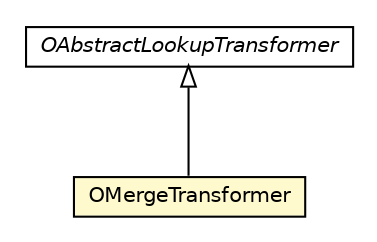 #!/usr/local/bin/dot
#
# Class diagram 
# Generated by UMLGraph version R5_6-24-gf6e263 (http://www.umlgraph.org/)
#

digraph G {
	edge [fontname="Helvetica",fontsize=10,labelfontname="Helvetica",labelfontsize=10];
	node [fontname="Helvetica",fontsize=10,shape=plaintext];
	nodesep=0.25;
	ranksep=0.5;
	// com.orientechnologies.orient.etl.transformer.OAbstractLookupTransformer
	c2487400 [label=<<table title="com.orientechnologies.orient.etl.transformer.OAbstractLookupTransformer" border="0" cellborder="1" cellspacing="0" cellpadding="2" port="p" href="./OAbstractLookupTransformer.html">
		<tr><td><table border="0" cellspacing="0" cellpadding="1">
<tr><td align="center" balign="center"><font face="Helvetica-Oblique"> OAbstractLookupTransformer </font></td></tr>
		</table></td></tr>
		</table>>, URL="./OAbstractLookupTransformer.html", fontname="Helvetica", fontcolor="black", fontsize=10.0];
	// com.orientechnologies.orient.etl.transformer.OMergeTransformer
	c2487403 [label=<<table title="com.orientechnologies.orient.etl.transformer.OMergeTransformer" border="0" cellborder="1" cellspacing="0" cellpadding="2" port="p" bgcolor="lemonChiffon" href="./OMergeTransformer.html">
		<tr><td><table border="0" cellspacing="0" cellpadding="1">
<tr><td align="center" balign="center"> OMergeTransformer </td></tr>
		</table></td></tr>
		</table>>, URL="./OMergeTransformer.html", fontname="Helvetica", fontcolor="black", fontsize=10.0];
	//com.orientechnologies.orient.etl.transformer.OMergeTransformer extends com.orientechnologies.orient.etl.transformer.OAbstractLookupTransformer
	c2487400:p -> c2487403:p [dir=back,arrowtail=empty];
}

